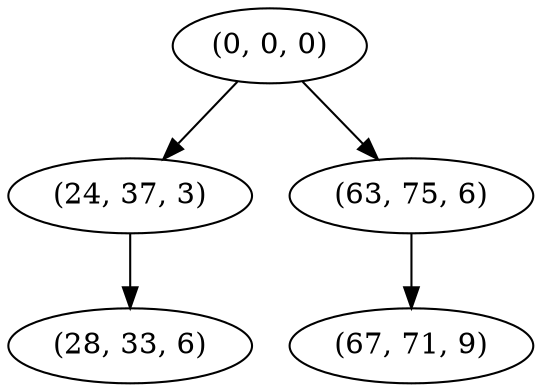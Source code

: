 digraph tree {
    "(0, 0, 0)";
    "(24, 37, 3)";
    "(28, 33, 6)";
    "(63, 75, 6)";
    "(67, 71, 9)";
    "(0, 0, 0)" -> "(24, 37, 3)";
    "(0, 0, 0)" -> "(63, 75, 6)";
    "(24, 37, 3)" -> "(28, 33, 6)";
    "(63, 75, 6)" -> "(67, 71, 9)";
}
